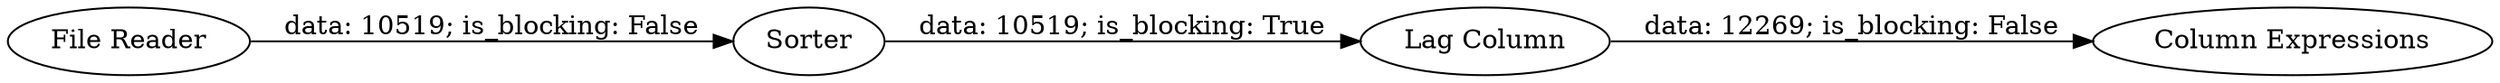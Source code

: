 digraph {
	"1219802232486188355_5" [label="Lag Column"]
	"1219802232486188355_6" [label=Sorter]
	"1219802232486188355_7" [label="Column Expressions"]
	"1219802232486188355_1" [label="File Reader"]
	"1219802232486188355_5" -> "1219802232486188355_7" [label="data: 12269; is_blocking: False"]
	"1219802232486188355_6" -> "1219802232486188355_5" [label="data: 10519; is_blocking: True"]
	"1219802232486188355_1" -> "1219802232486188355_6" [label="data: 10519; is_blocking: False"]
	rankdir=LR
}
